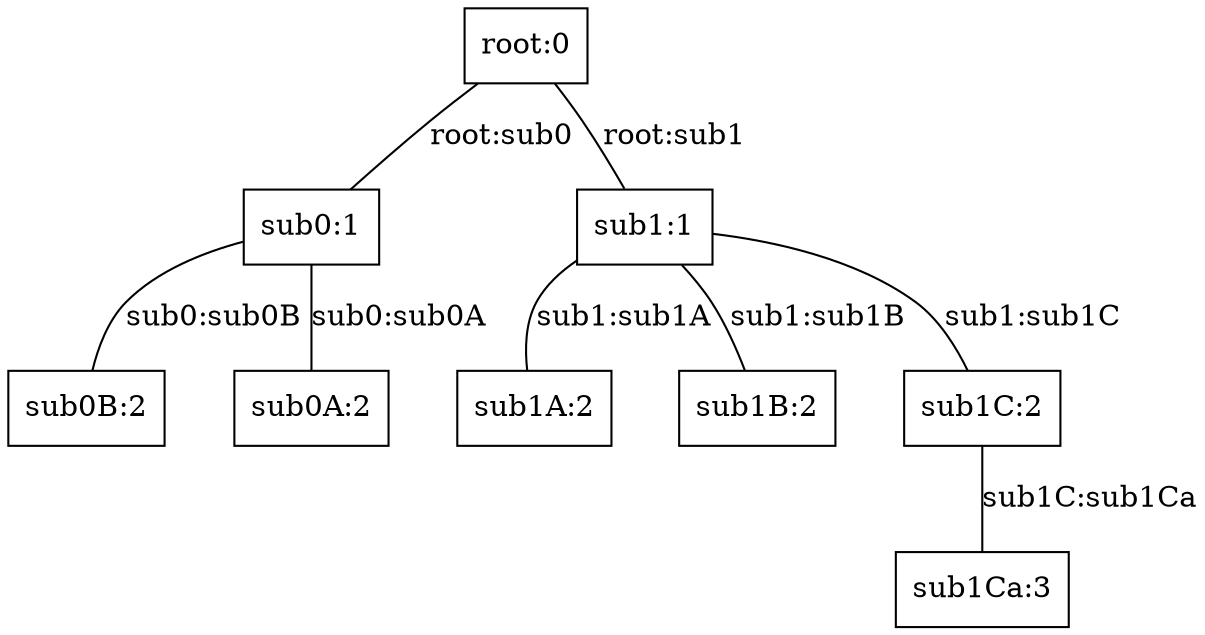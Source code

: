 graph tree {
    "root:0" [shape=box];
    "sub0:1" [shape=box];
    "sub0B:2" [shape=box];
    "sub0A:2" [shape=box];
    "sub1:1" [shape=box];
    "sub1A:2" [shape=box];
    "sub1B:2" [shape=box];
    "sub1C:2" [shape=box];
    "sub1Ca:3" [shape=box];
    "root:0" -- "sub0:1" [label="root:sub0"];
    "root:0" -- "sub1:1" [label="root:sub1"];
    "sub0:1" -- "sub0B:2" [label="sub0:sub0B"];
    "sub0:1" -- "sub0A:2" [label="sub0:sub0A"];
    "sub1:1" -- "sub1A:2" [label="sub1:sub1A"];
    "sub1:1" -- "sub1B:2" [label="sub1:sub1B"];
    "sub1:1" -- "sub1C:2" [label="sub1:sub1C"];
    "sub1C:2" -- "sub1Ca:3" [label="sub1C:sub1Ca"];
}